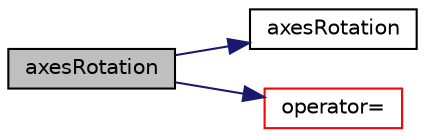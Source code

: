 digraph "axesRotation"
{
  bgcolor="transparent";
  edge [fontname="Helvetica",fontsize="10",labelfontname="Helvetica",labelfontsize="10"];
  node [fontname="Helvetica",fontsize="10",shape=record];
  rankdir="LR";
  Node7 [label="axesRotation",height=0.2,width=0.4,color="black", fillcolor="grey75", style="filled", fontcolor="black"];
  Node7 -> Node8 [color="midnightblue",fontsize="10",style="solid",fontname="Helvetica"];
  Node8 [label="axesRotation",height=0.2,width=0.4,color="black",URL="$a26121.html#a825ea4312a8aff8245d6a406501ed5af",tooltip="Construct null. "];
  Node7 -> Node9 [color="midnightblue",fontsize="10",style="solid",fontname="Helvetica"];
  Node9 [label="operator=",height=0.2,width=0.4,color="red",URL="$a26121.html#adafa7d7ab8619be2da838542945c8c90",tooltip="Assign from dictionary. "];
}
